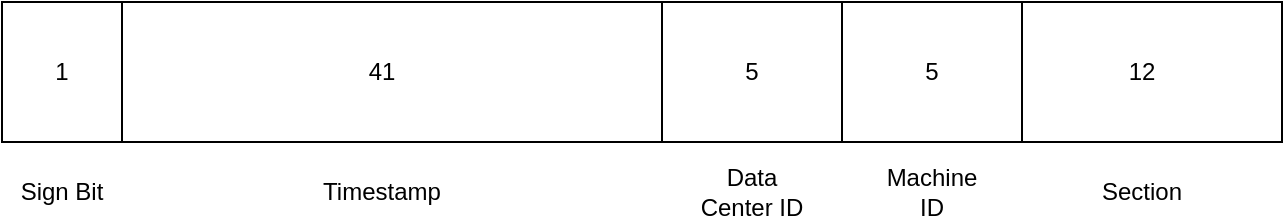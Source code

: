 <mxfile version="24.0.7" type="github">
  <diagram name="Page-1" id="EEaR1XNK-QVyuSoKff3d">
    <mxGraphModel dx="1242" dy="735" grid="1" gridSize="10" guides="1" tooltips="1" connect="1" arrows="1" fold="1" page="1" pageScale="1" pageWidth="850" pageHeight="1100" math="0" shadow="0">
      <root>
        <mxCell id="0" />
        <mxCell id="1" parent="0" />
        <mxCell id="cu0BD1hufG2OrqcNwdF9-1" value="" style="rounded=0;whiteSpace=wrap;html=1;" parent="1" vertex="1">
          <mxGeometry x="120" y="280" width="640" height="70" as="geometry" />
        </mxCell>
        <mxCell id="cu0BD1hufG2OrqcNwdF9-2" value="" style="rounded=0;whiteSpace=wrap;html=1;" parent="1" vertex="1">
          <mxGeometry x="120" y="280" width="60" height="70" as="geometry" />
        </mxCell>
        <mxCell id="cu0BD1hufG2OrqcNwdF9-3" value="" style="rounded=0;whiteSpace=wrap;html=1;" parent="1" vertex="1">
          <mxGeometry x="630" y="280" width="130" height="70" as="geometry" />
        </mxCell>
        <mxCell id="cu0BD1hufG2OrqcNwdF9-4" value="" style="rounded=0;whiteSpace=wrap;html=1;" parent="1" vertex="1">
          <mxGeometry x="540" y="280" width="90" height="70" as="geometry" />
        </mxCell>
        <mxCell id="cu0BD1hufG2OrqcNwdF9-5" value="" style="rounded=0;whiteSpace=wrap;html=1;" parent="1" vertex="1">
          <mxGeometry x="450" y="280" width="90" height="70" as="geometry" />
        </mxCell>
        <mxCell id="cu0BD1hufG2OrqcNwdF9-6" value="Sign Bit" style="text;html=1;align=center;verticalAlign=middle;whiteSpace=wrap;rounded=0;" parent="1" vertex="1">
          <mxGeometry x="120" y="360" width="60" height="30" as="geometry" />
        </mxCell>
        <mxCell id="cu0BD1hufG2OrqcNwdF9-7" value="Timestamp" style="text;html=1;align=center;verticalAlign=middle;whiteSpace=wrap;rounded=0;" parent="1" vertex="1">
          <mxGeometry x="270" y="360" width="80" height="30" as="geometry" />
        </mxCell>
        <mxCell id="cu0BD1hufG2OrqcNwdF9-8" value="Data Center ID" style="text;html=1;align=center;verticalAlign=middle;whiteSpace=wrap;rounded=0;" parent="1" vertex="1">
          <mxGeometry x="465" y="360" width="60" height="30" as="geometry" />
        </mxCell>
        <mxCell id="cu0BD1hufG2OrqcNwdF9-9" value="Machine ID" style="text;html=1;align=center;verticalAlign=middle;whiteSpace=wrap;rounded=0;" parent="1" vertex="1">
          <mxGeometry x="555" y="360" width="60" height="30" as="geometry" />
        </mxCell>
        <mxCell id="cu0BD1hufG2OrqcNwdF9-10" value="Section" style="text;html=1;align=center;verticalAlign=middle;whiteSpace=wrap;rounded=0;" parent="1" vertex="1">
          <mxGeometry x="660" y="360" width="60" height="30" as="geometry" />
        </mxCell>
        <mxCell id="cu0BD1hufG2OrqcNwdF9-11" value="1" style="text;html=1;align=center;verticalAlign=middle;whiteSpace=wrap;rounded=0;" parent="1" vertex="1">
          <mxGeometry x="120" y="300" width="60" height="30" as="geometry" />
        </mxCell>
        <mxCell id="cu0BD1hufG2OrqcNwdF9-12" value="41" style="text;html=1;align=center;verticalAlign=middle;whiteSpace=wrap;rounded=0;" parent="1" vertex="1">
          <mxGeometry x="280" y="300" width="60" height="30" as="geometry" />
        </mxCell>
        <mxCell id="cu0BD1hufG2OrqcNwdF9-13" value="5" style="text;html=1;align=center;verticalAlign=middle;whiteSpace=wrap;rounded=0;" parent="1" vertex="1">
          <mxGeometry x="465" y="300" width="60" height="30" as="geometry" />
        </mxCell>
        <mxCell id="cu0BD1hufG2OrqcNwdF9-14" value="5" style="text;html=1;align=center;verticalAlign=middle;whiteSpace=wrap;rounded=0;" parent="1" vertex="1">
          <mxGeometry x="555" y="300" width="60" height="30" as="geometry" />
        </mxCell>
        <mxCell id="cu0BD1hufG2OrqcNwdF9-15" value="12" style="text;html=1;align=center;verticalAlign=middle;whiteSpace=wrap;rounded=0;" parent="1" vertex="1">
          <mxGeometry x="660" y="300" width="60" height="30" as="geometry" />
        </mxCell>
      </root>
    </mxGraphModel>
  </diagram>
</mxfile>

